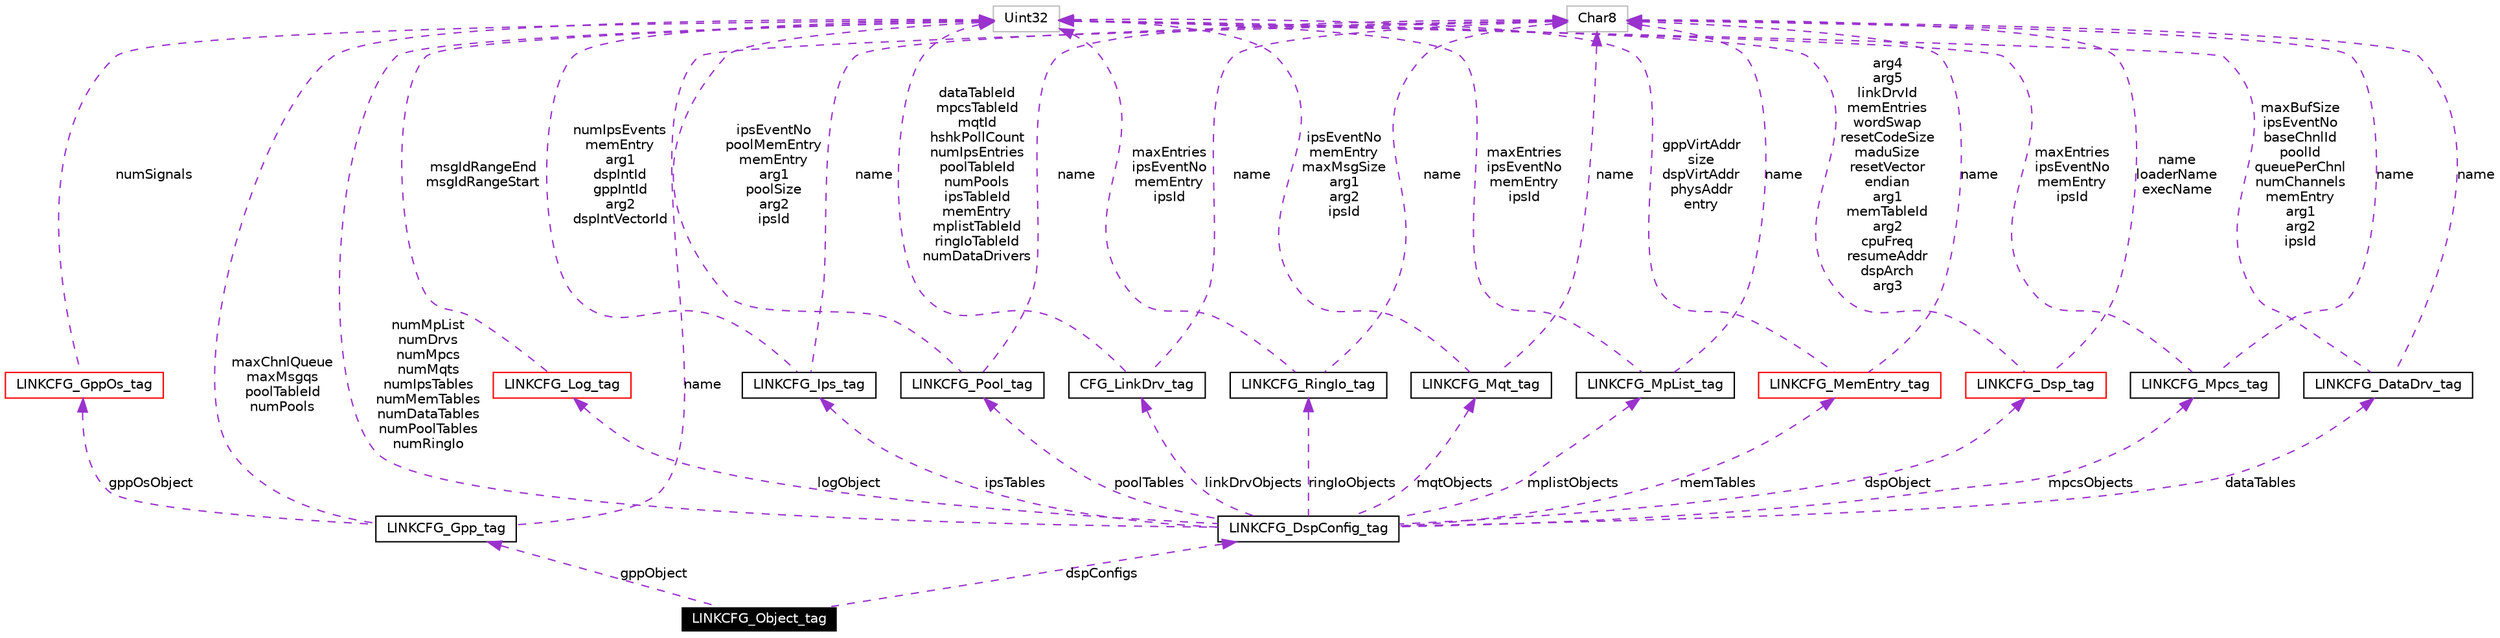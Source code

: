 digraph G
{
  edge [fontname="Helvetica",fontsize=10,labelfontname="Helvetica",labelfontsize=10];
  node [fontname="Helvetica",fontsize=10,shape=record];
  Node1 [label="LINKCFG_Object_tag",height=0.2,width=0.4,color="white", fillcolor="black", style="filled" fontcolor="white"];
  Node2 -> Node1 [dir=back,color="darkorchid3",fontsize=10,style="dashed",label="gppObject",fontname="Helvetica"];
  Node2 [label="LINKCFG_Gpp_tag",height=0.2,width=0.4,color="black", fillcolor="white", style="filled",URL="$structLINKCFG__Gpp__tag.html"];
  Node3 -> Node2 [dir=back,color="darkorchid3",fontsize=10,style="dashed",label="name",fontname="Helvetica"];
  Node3 [label="Char8",height=0.2,width=0.4,color="grey75", fillcolor="white", style="filled"];
  Node4 -> Node2 [dir=back,color="darkorchid3",fontsize=10,style="dashed",label="gppOsObject",fontname="Helvetica"];
  Node4 [label="LINKCFG_GppOs_tag",height=0.2,width=0.4,color="red", fillcolor="white", style="filled",URL="$structLINKCFG__GppOs__tag.html"];
  Node5 -> Node4 [dir=back,color="darkorchid3",fontsize=10,style="dashed",label="numSignals",fontname="Helvetica"];
  Node5 [label="Uint32",height=0.2,width=0.4,color="grey75", fillcolor="white", style="filled"];
  Node5 -> Node2 [dir=back,color="darkorchid3",fontsize=10,style="dashed",label="maxChnlQueue\nmaxMsgqs\npoolTableId\nnumPools",fontname="Helvetica"];
  Node6 -> Node1 [dir=back,color="darkorchid3",fontsize=10,style="dashed",label="dspConfigs",fontname="Helvetica"];
  Node6 [label="LINKCFG_DspConfig_tag",height=0.2,width=0.4,color="black", fillcolor="white", style="filled",URL="$structLINKCFG__DspConfig__tag.html"];
  Node7 -> Node6 [dir=back,color="darkorchid3",fontsize=10,style="dashed",label="poolTables",fontname="Helvetica"];
  Node7 [label="LINKCFG_Pool_tag",height=0.2,width=0.4,color="black", fillcolor="white", style="filled",URL="$structLINKCFG__Pool__tag.html"];
  Node3 -> Node7 [dir=back,color="darkorchid3",fontsize=10,style="dashed",label="name",fontname="Helvetica"];
  Node5 -> Node7 [dir=back,color="darkorchid3",fontsize=10,style="dashed",label="ipsEventNo\npoolMemEntry\nmemEntry\narg1\npoolSize\narg2\nipsId",fontname="Helvetica"];
  Node8 -> Node6 [dir=back,color="darkorchid3",fontsize=10,style="dashed",label="ringIoObjects",fontname="Helvetica"];
  Node8 [label="LINKCFG_RingIo_tag",height=0.2,width=0.4,color="black", fillcolor="white", style="filled",URL="$structLINKCFG__RingIo__tag.html"];
  Node3 -> Node8 [dir=back,color="darkorchid3",fontsize=10,style="dashed",label="name",fontname="Helvetica"];
  Node5 -> Node8 [dir=back,color="darkorchid3",fontsize=10,style="dashed",label="maxEntries\nipsEventNo\nmemEntry\nipsId",fontname="Helvetica"];
  Node9 -> Node6 [dir=back,color="darkorchid3",fontsize=10,style="dashed",label="dspObject",fontname="Helvetica"];
  Node9 [label="LINKCFG_Dsp_tag",height=0.2,width=0.4,color="red", fillcolor="white", style="filled",URL="$structLINKCFG__Dsp__tag.html"];
  Node3 -> Node9 [dir=back,color="darkorchid3",fontsize=10,style="dashed",label="name\nloaderName\nexecName",fontname="Helvetica"];
  Node5 -> Node9 [dir=back,color="darkorchid3",fontsize=10,style="dashed",label="arg4\narg5\nlinkDrvId\nmemEntries\nwordSwap\nresetCodeSize\nmaduSize\nresetVector\nendian\narg1\nmemTableId\narg2\ncpuFreq\nresumeAddr\ndspArch\narg3",fontname="Helvetica"];
  Node10 -> Node6 [dir=back,color="darkorchid3",fontsize=10,style="dashed",label="mpcsObjects",fontname="Helvetica"];
  Node10 [label="LINKCFG_Mpcs_tag",height=0.2,width=0.4,color="black", fillcolor="white", style="filled",URL="$structLINKCFG__Mpcs__tag.html"];
  Node3 -> Node10 [dir=back,color="darkorchid3",fontsize=10,style="dashed",label="name",fontname="Helvetica"];
  Node5 -> Node10 [dir=back,color="darkorchid3",fontsize=10,style="dashed",label="maxEntries\nipsEventNo\nmemEntry\nipsId",fontname="Helvetica"];
  Node11 -> Node6 [dir=back,color="darkorchid3",fontsize=10,style="dashed",label="dataTables",fontname="Helvetica"];
  Node11 [label="LINKCFG_DataDrv_tag",height=0.2,width=0.4,color="black", fillcolor="white", style="filled",URL="$structLINKCFG__DataDrv__tag.html"];
  Node3 -> Node11 [dir=back,color="darkorchid3",fontsize=10,style="dashed",label="name",fontname="Helvetica"];
  Node5 -> Node11 [dir=back,color="darkorchid3",fontsize=10,style="dashed",label="maxBufSize\nipsEventNo\nbaseChnlId\npoolId\nqueuePerChnl\nnumChannels\nmemEntry\narg1\narg2\nipsId",fontname="Helvetica"];
  Node12 -> Node6 [dir=back,color="darkorchid3",fontsize=10,style="dashed",label="ipsTables",fontname="Helvetica"];
  Node12 [label="LINKCFG_Ips_tag",height=0.2,width=0.4,color="black", fillcolor="white", style="filled",URL="$structLINKCFG__Ips__tag.html"];
  Node3 -> Node12 [dir=back,color="darkorchid3",fontsize=10,style="dashed",label="name",fontname="Helvetica"];
  Node5 -> Node12 [dir=back,color="darkorchid3",fontsize=10,style="dashed",label="numIpsEvents\nmemEntry\narg1\ndspIntId\ngppIntId\narg2\ndspIntVectorId",fontname="Helvetica"];
  Node13 -> Node6 [dir=back,color="darkorchid3",fontsize=10,style="dashed",label="linkDrvObjects",fontname="Helvetica"];
  Node13 [label="CFG_LinkDrv_tag",height=0.2,width=0.4,color="black", fillcolor="white", style="filled",URL="$structCFG__LinkDrv__tag.html"];
  Node3 -> Node13 [dir=back,color="darkorchid3",fontsize=10,style="dashed",label="name",fontname="Helvetica"];
  Node5 -> Node13 [dir=back,color="darkorchid3",fontsize=10,style="dashed",label="dataTableId\nmpcsTableId\nmqtId\nhshkPollCount\nnumIpsEntries\npoolTableId\nnumPools\nipsTableId\nmemEntry\nmplistTableId\nringIoTableId\nnumDataDrivers",fontname="Helvetica"];
  Node5 -> Node6 [dir=back,color="darkorchid3",fontsize=10,style="dashed",label="numMpList\nnumDrvs\nnumMpcs\nnumMqts\nnumIpsTables\nnumMemTables\nnumDataTables\nnumPoolTables\nnumRingIo",fontname="Helvetica"];
  Node14 -> Node6 [dir=back,color="darkorchid3",fontsize=10,style="dashed",label="mqtObjects",fontname="Helvetica"];
  Node14 [label="LINKCFG_Mqt_tag",height=0.2,width=0.4,color="black", fillcolor="white", style="filled",URL="$structLINKCFG__Mqt__tag.html"];
  Node3 -> Node14 [dir=back,color="darkorchid3",fontsize=10,style="dashed",label="name",fontname="Helvetica"];
  Node5 -> Node14 [dir=back,color="darkorchid3",fontsize=10,style="dashed",label="ipsEventNo\nmemEntry\nmaxMsgSize\narg1\narg2\nipsId",fontname="Helvetica"];
  Node15 -> Node6 [dir=back,color="darkorchid3",fontsize=10,style="dashed",label="mplistObjects",fontname="Helvetica"];
  Node15 [label="LINKCFG_MpList_tag",height=0.2,width=0.4,color="black", fillcolor="white", style="filled",URL="$structLINKCFG__MpList__tag.html"];
  Node3 -> Node15 [dir=back,color="darkorchid3",fontsize=10,style="dashed",label="name",fontname="Helvetica"];
  Node5 -> Node15 [dir=back,color="darkorchid3",fontsize=10,style="dashed",label="maxEntries\nipsEventNo\nmemEntry\nipsId",fontname="Helvetica"];
  Node16 -> Node6 [dir=back,color="darkorchid3",fontsize=10,style="dashed",label="logObject",fontname="Helvetica"];
  Node16 [label="LINKCFG_Log_tag",height=0.2,width=0.4,color="red", fillcolor="white", style="filled",URL="$structLINKCFG__Log__tag.html"];
  Node5 -> Node16 [dir=back,color="darkorchid3",fontsize=10,style="dashed",label="msgIdRangeEnd\nmsgIdRangeStart",fontname="Helvetica"];
  Node17 -> Node6 [dir=back,color="darkorchid3",fontsize=10,style="dashed",label="memTables",fontname="Helvetica"];
  Node17 [label="LINKCFG_MemEntry_tag",height=0.2,width=0.4,color="red", fillcolor="white", style="filled",URL="$structLINKCFG__MemEntry__tag.html"];
  Node3 -> Node17 [dir=back,color="darkorchid3",fontsize=10,style="dashed",label="name",fontname="Helvetica"];
  Node5 -> Node17 [dir=back,color="darkorchid3",fontsize=10,style="dashed",label="gppVirtAddr\nsize\ndspVirtAddr\nphysAddr\nentry",fontname="Helvetica"];
}
